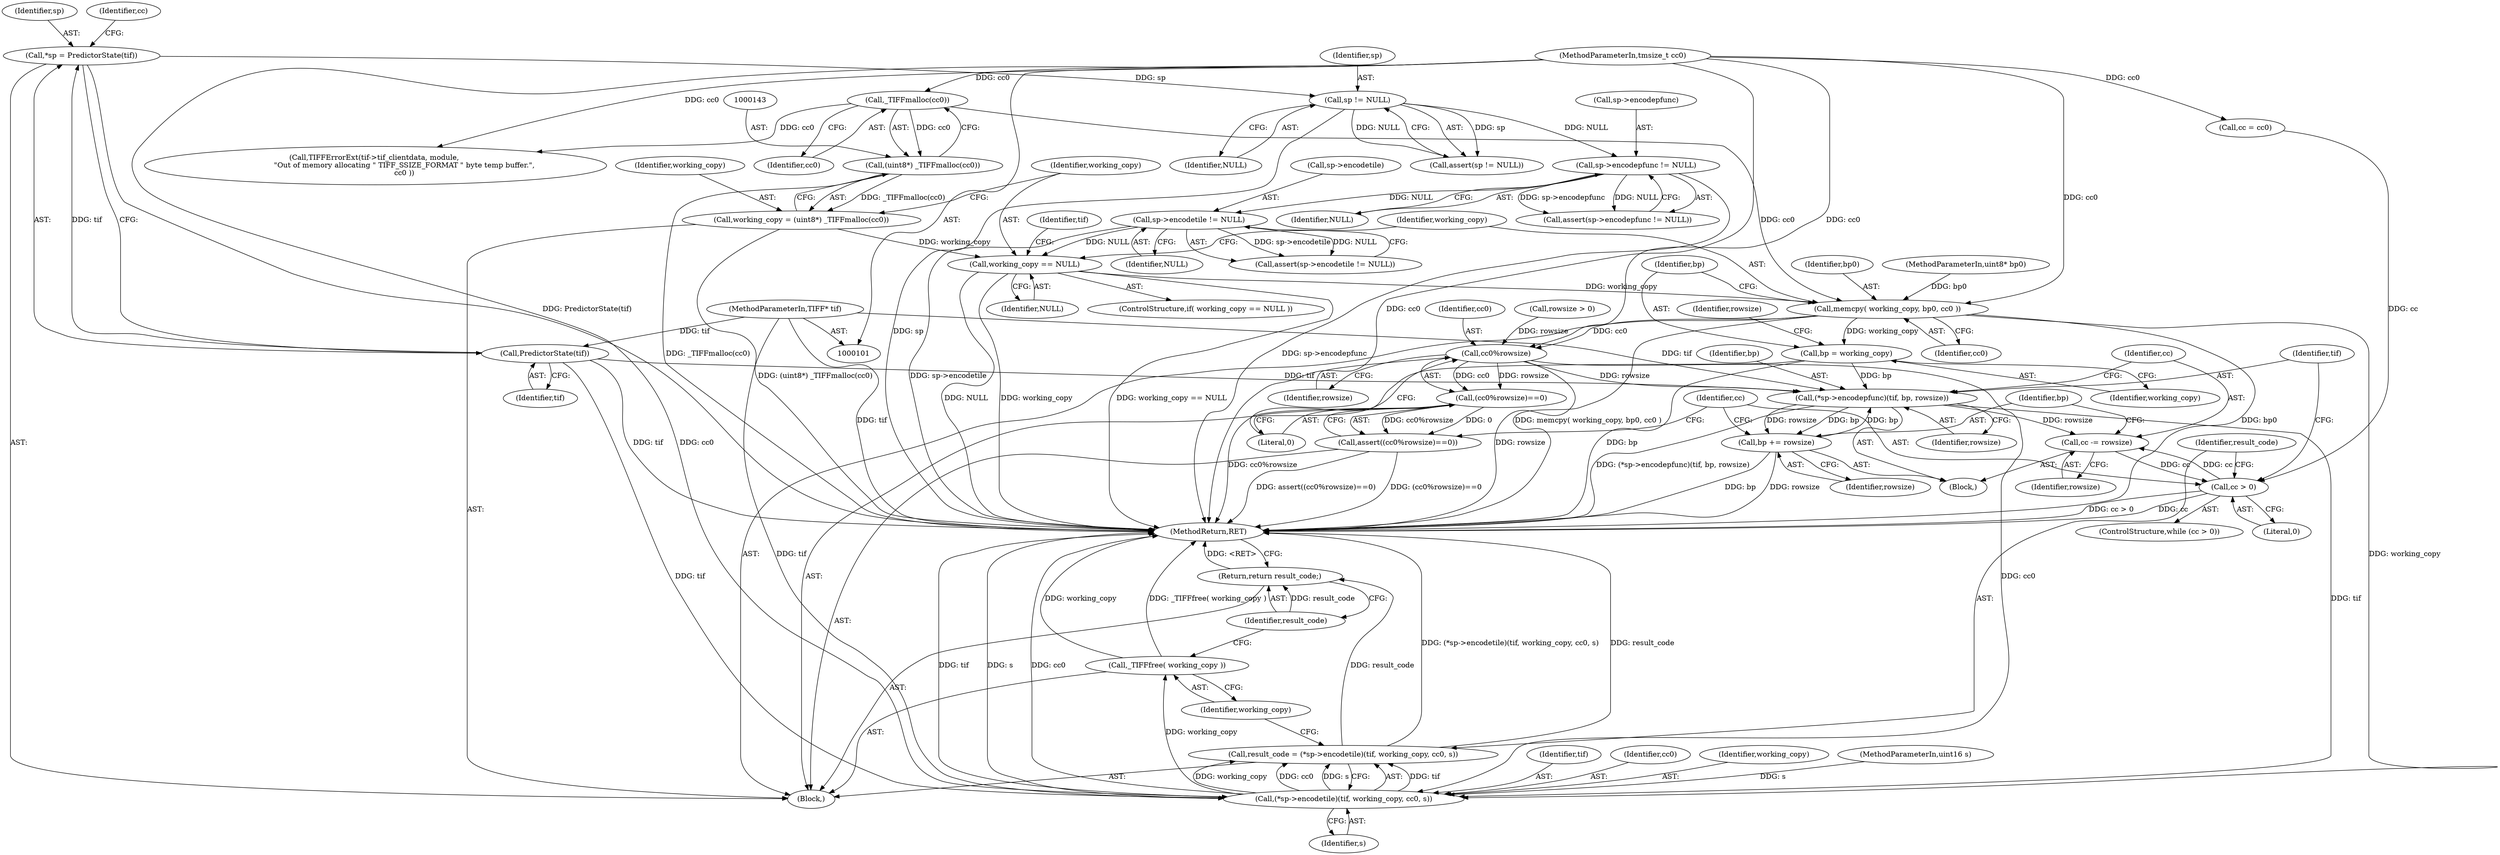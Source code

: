 digraph "1_libtiff_3ca657a8793dd011bf869695d72ad31c779c3cc1_2@API" {
"1000147" [label="(Call,working_copy == NULL)"];
"1000140" [label="(Call,working_copy = (uint8*) _TIFFmalloc(cc0))"];
"1000142" [label="(Call,(uint8*) _TIFFmalloc(cc0))"];
"1000144" [label="(Call,_TIFFmalloc(cc0))"];
"1000104" [label="(MethodParameterIn,tmsize_t cc0)"];
"1000135" [label="(Call,sp->encodetile != NULL)"];
"1000129" [label="(Call,sp->encodepfunc != NULL)"];
"1000125" [label="(Call,sp != NULL)"];
"1000112" [label="(Call,*sp = PredictorState(tif))"];
"1000114" [label="(Call,PredictorState(tif))"];
"1000102" [label="(MethodParameterIn,TIFF* tif)"];
"1000160" [label="(Call,memcpy( working_copy, bp0, cc0 ))"];
"1000164" [label="(Call,bp = working_copy)"];
"1000187" [label="(Call,(*sp->encodepfunc)(tif, bp, rowsize))"];
"1000191" [label="(Call,cc -= rowsize)"];
"1000183" [label="(Call,cc > 0)"];
"1000194" [label="(Call,bp += rowsize)"];
"1000199" [label="(Call,(*sp->encodetile)(tif, working_copy, cc0, s))"];
"1000197" [label="(Call,result_code = (*sp->encodetile)(tif, working_copy, cc0, s))"];
"1000206" [label="(Return,return result_code;)"];
"1000204" [label="(Call,_TIFFfree( working_copy ))"];
"1000178" [label="(Call,cc0%rowsize)"];
"1000177" [label="(Call,(cc0%rowsize)==0)"];
"1000176" [label="(Call,assert((cc0%rowsize)==0))"];
"1000139" [label="(Identifier,NULL)"];
"1000166" [label="(Identifier,working_copy)"];
"1000182" [label="(ControlStructure,while (cc > 0))"];
"1000197" [label="(Call,result_code = (*sp->encodetile)(tif, working_copy, cc0, s))"];
"1000188" [label="(Identifier,tif)"];
"1000126" [label="(Identifier,sp)"];
"1000198" [label="(Identifier,result_code)"];
"1000196" [label="(Identifier,rowsize)"];
"1000128" [label="(Call,assert(sp->encodepfunc != NULL))"];
"1000151" [label="(Call,TIFFErrorExt(tif->tif_clientdata, module, \n                         \"Out of memory allocating \" TIFF_SSIZE_FORMAT \" byte temp buffer.\",\n                         cc0 ))"];
"1000186" [label="(Block,)"];
"1000191" [label="(Call,cc -= rowsize)"];
"1000177" [label="(Call,(cc0%rowsize)==0)"];
"1000130" [label="(Call,sp->encodepfunc)"];
"1000194" [label="(Call,bp += rowsize)"];
"1000180" [label="(Identifier,rowsize)"];
"1000205" [label="(Identifier,working_copy)"];
"1000206" [label="(Return,return result_code;)"];
"1000104" [label="(MethodParameterIn,tmsize_t cc0)"];
"1000141" [label="(Identifier,working_copy)"];
"1000204" [label="(Call,_TIFFfree( working_copy ))"];
"1000140" [label="(Call,working_copy = (uint8*) _TIFFmalloc(cc0))"];
"1000165" [label="(Identifier,bp)"];
"1000189" [label="(Identifier,bp)"];
"1000113" [label="(Identifier,sp)"];
"1000190" [label="(Identifier,rowsize)"];
"1000161" [label="(Identifier,working_copy)"];
"1000142" [label="(Call,(uint8*) _TIFFmalloc(cc0))"];
"1000164" [label="(Call,bp = working_copy)"];
"1000118" [label="(Call,cc = cc0)"];
"1000136" [label="(Call,sp->encodetile)"];
"1000148" [label="(Identifier,working_copy)"];
"1000160" [label="(Call,memcpy( working_copy, bp0, cc0 ))"];
"1000135" [label="(Call,sp->encodetile != NULL)"];
"1000147" [label="(Call,working_copy == NULL)"];
"1000119" [label="(Identifier,cc)"];
"1000184" [label="(Identifier,cc)"];
"1000203" [label="(Identifier,s)"];
"1000200" [label="(Identifier,tif)"];
"1000146" [label="(ControlStructure,if( working_copy == NULL ))"];
"1000124" [label="(Call,assert(sp != NULL))"];
"1000129" [label="(Call,sp->encodepfunc != NULL)"];
"1000153" [label="(Identifier,tif)"];
"1000178" [label="(Call,cc0%rowsize)"];
"1000133" [label="(Identifier,NULL)"];
"1000183" [label="(Call,cc > 0)"];
"1000207" [label="(Identifier,result_code)"];
"1000125" [label="(Call,sp != NULL)"];
"1000127" [label="(Identifier,NULL)"];
"1000187" [label="(Call,(*sp->encodepfunc)(tif, bp, rowsize))"];
"1000112" [label="(Call,*sp = PredictorState(tif))"];
"1000162" [label="(Identifier,bp0)"];
"1000168" [label="(Identifier,rowsize)"];
"1000103" [label="(MethodParameterIn,uint8* bp0)"];
"1000163" [label="(Identifier,cc0)"];
"1000106" [label="(Block,)"];
"1000102" [label="(MethodParameterIn,TIFF* tif)"];
"1000202" [label="(Identifier,cc0)"];
"1000149" [label="(Identifier,NULL)"];
"1000195" [label="(Identifier,bp)"];
"1000115" [label="(Identifier,tif)"];
"1000201" [label="(Identifier,working_copy)"];
"1000179" [label="(Identifier,cc0)"];
"1000176" [label="(Call,assert((cc0%rowsize)==0))"];
"1000134" [label="(Call,assert(sp->encodetile != NULL))"];
"1000192" [label="(Identifier,cc)"];
"1000114" [label="(Call,PredictorState(tif))"];
"1000145" [label="(Identifier,cc0)"];
"1000173" [label="(Call,rowsize > 0)"];
"1000105" [label="(MethodParameterIn,uint16 s)"];
"1000208" [label="(MethodReturn,RET)"];
"1000199" [label="(Call,(*sp->encodetile)(tif, working_copy, cc0, s))"];
"1000193" [label="(Identifier,rowsize)"];
"1000185" [label="(Literal,0)"];
"1000181" [label="(Literal,0)"];
"1000144" [label="(Call,_TIFFmalloc(cc0))"];
"1000147" -> "1000146"  [label="AST: "];
"1000147" -> "1000149"  [label="CFG: "];
"1000148" -> "1000147"  [label="AST: "];
"1000149" -> "1000147"  [label="AST: "];
"1000153" -> "1000147"  [label="CFG: "];
"1000161" -> "1000147"  [label="CFG: "];
"1000147" -> "1000208"  [label="DDG: NULL"];
"1000147" -> "1000208"  [label="DDG: working_copy"];
"1000147" -> "1000208"  [label="DDG: working_copy == NULL"];
"1000140" -> "1000147"  [label="DDG: working_copy"];
"1000135" -> "1000147"  [label="DDG: NULL"];
"1000147" -> "1000160"  [label="DDG: working_copy"];
"1000140" -> "1000106"  [label="AST: "];
"1000140" -> "1000142"  [label="CFG: "];
"1000141" -> "1000140"  [label="AST: "];
"1000142" -> "1000140"  [label="AST: "];
"1000148" -> "1000140"  [label="CFG: "];
"1000140" -> "1000208"  [label="DDG: (uint8*) _TIFFmalloc(cc0)"];
"1000142" -> "1000140"  [label="DDG: _TIFFmalloc(cc0)"];
"1000142" -> "1000144"  [label="CFG: "];
"1000143" -> "1000142"  [label="AST: "];
"1000144" -> "1000142"  [label="AST: "];
"1000142" -> "1000208"  [label="DDG: _TIFFmalloc(cc0)"];
"1000144" -> "1000142"  [label="DDG: cc0"];
"1000144" -> "1000145"  [label="CFG: "];
"1000145" -> "1000144"  [label="AST: "];
"1000104" -> "1000144"  [label="DDG: cc0"];
"1000144" -> "1000151"  [label="DDG: cc0"];
"1000144" -> "1000160"  [label="DDG: cc0"];
"1000104" -> "1000101"  [label="AST: "];
"1000104" -> "1000208"  [label="DDG: cc0"];
"1000104" -> "1000118"  [label="DDG: cc0"];
"1000104" -> "1000151"  [label="DDG: cc0"];
"1000104" -> "1000160"  [label="DDG: cc0"];
"1000104" -> "1000178"  [label="DDG: cc0"];
"1000104" -> "1000199"  [label="DDG: cc0"];
"1000135" -> "1000134"  [label="AST: "];
"1000135" -> "1000139"  [label="CFG: "];
"1000136" -> "1000135"  [label="AST: "];
"1000139" -> "1000135"  [label="AST: "];
"1000134" -> "1000135"  [label="CFG: "];
"1000135" -> "1000208"  [label="DDG: sp->encodetile"];
"1000135" -> "1000134"  [label="DDG: sp->encodetile"];
"1000135" -> "1000134"  [label="DDG: NULL"];
"1000129" -> "1000135"  [label="DDG: NULL"];
"1000129" -> "1000128"  [label="AST: "];
"1000129" -> "1000133"  [label="CFG: "];
"1000130" -> "1000129"  [label="AST: "];
"1000133" -> "1000129"  [label="AST: "];
"1000128" -> "1000129"  [label="CFG: "];
"1000129" -> "1000208"  [label="DDG: sp->encodepfunc"];
"1000129" -> "1000128"  [label="DDG: sp->encodepfunc"];
"1000129" -> "1000128"  [label="DDG: NULL"];
"1000125" -> "1000129"  [label="DDG: NULL"];
"1000125" -> "1000124"  [label="AST: "];
"1000125" -> "1000127"  [label="CFG: "];
"1000126" -> "1000125"  [label="AST: "];
"1000127" -> "1000125"  [label="AST: "];
"1000124" -> "1000125"  [label="CFG: "];
"1000125" -> "1000208"  [label="DDG: sp"];
"1000125" -> "1000124"  [label="DDG: sp"];
"1000125" -> "1000124"  [label="DDG: NULL"];
"1000112" -> "1000125"  [label="DDG: sp"];
"1000112" -> "1000106"  [label="AST: "];
"1000112" -> "1000114"  [label="CFG: "];
"1000113" -> "1000112"  [label="AST: "];
"1000114" -> "1000112"  [label="AST: "];
"1000119" -> "1000112"  [label="CFG: "];
"1000112" -> "1000208"  [label="DDG: PredictorState(tif)"];
"1000114" -> "1000112"  [label="DDG: tif"];
"1000114" -> "1000115"  [label="CFG: "];
"1000115" -> "1000114"  [label="AST: "];
"1000114" -> "1000208"  [label="DDG: tif"];
"1000102" -> "1000114"  [label="DDG: tif"];
"1000114" -> "1000187"  [label="DDG: tif"];
"1000114" -> "1000199"  [label="DDG: tif"];
"1000102" -> "1000101"  [label="AST: "];
"1000102" -> "1000208"  [label="DDG: tif"];
"1000102" -> "1000187"  [label="DDG: tif"];
"1000102" -> "1000199"  [label="DDG: tif"];
"1000160" -> "1000106"  [label="AST: "];
"1000160" -> "1000163"  [label="CFG: "];
"1000161" -> "1000160"  [label="AST: "];
"1000162" -> "1000160"  [label="AST: "];
"1000163" -> "1000160"  [label="AST: "];
"1000165" -> "1000160"  [label="CFG: "];
"1000160" -> "1000208"  [label="DDG: memcpy( working_copy, bp0, cc0 )"];
"1000160" -> "1000208"  [label="DDG: bp0"];
"1000103" -> "1000160"  [label="DDG: bp0"];
"1000160" -> "1000164"  [label="DDG: working_copy"];
"1000160" -> "1000178"  [label="DDG: cc0"];
"1000160" -> "1000199"  [label="DDG: working_copy"];
"1000164" -> "1000106"  [label="AST: "];
"1000164" -> "1000166"  [label="CFG: "];
"1000165" -> "1000164"  [label="AST: "];
"1000166" -> "1000164"  [label="AST: "];
"1000168" -> "1000164"  [label="CFG: "];
"1000164" -> "1000208"  [label="DDG: bp"];
"1000164" -> "1000187"  [label="DDG: bp"];
"1000187" -> "1000186"  [label="AST: "];
"1000187" -> "1000190"  [label="CFG: "];
"1000188" -> "1000187"  [label="AST: "];
"1000189" -> "1000187"  [label="AST: "];
"1000190" -> "1000187"  [label="AST: "];
"1000192" -> "1000187"  [label="CFG: "];
"1000187" -> "1000208"  [label="DDG: (*sp->encodepfunc)(tif, bp, rowsize)"];
"1000194" -> "1000187"  [label="DDG: bp"];
"1000178" -> "1000187"  [label="DDG: rowsize"];
"1000187" -> "1000191"  [label="DDG: rowsize"];
"1000187" -> "1000194"  [label="DDG: rowsize"];
"1000187" -> "1000194"  [label="DDG: bp"];
"1000187" -> "1000199"  [label="DDG: tif"];
"1000191" -> "1000186"  [label="AST: "];
"1000191" -> "1000193"  [label="CFG: "];
"1000192" -> "1000191"  [label="AST: "];
"1000193" -> "1000191"  [label="AST: "];
"1000195" -> "1000191"  [label="CFG: "];
"1000191" -> "1000183"  [label="DDG: cc"];
"1000183" -> "1000191"  [label="DDG: cc"];
"1000183" -> "1000182"  [label="AST: "];
"1000183" -> "1000185"  [label="CFG: "];
"1000184" -> "1000183"  [label="AST: "];
"1000185" -> "1000183"  [label="AST: "];
"1000188" -> "1000183"  [label="CFG: "];
"1000198" -> "1000183"  [label="CFG: "];
"1000183" -> "1000208"  [label="DDG: cc"];
"1000183" -> "1000208"  [label="DDG: cc > 0"];
"1000118" -> "1000183"  [label="DDG: cc"];
"1000194" -> "1000186"  [label="AST: "];
"1000194" -> "1000196"  [label="CFG: "];
"1000195" -> "1000194"  [label="AST: "];
"1000196" -> "1000194"  [label="AST: "];
"1000184" -> "1000194"  [label="CFG: "];
"1000194" -> "1000208"  [label="DDG: bp"];
"1000194" -> "1000208"  [label="DDG: rowsize"];
"1000199" -> "1000197"  [label="AST: "];
"1000199" -> "1000203"  [label="CFG: "];
"1000200" -> "1000199"  [label="AST: "];
"1000201" -> "1000199"  [label="AST: "];
"1000202" -> "1000199"  [label="AST: "];
"1000203" -> "1000199"  [label="AST: "];
"1000197" -> "1000199"  [label="CFG: "];
"1000199" -> "1000208"  [label="DDG: tif"];
"1000199" -> "1000208"  [label="DDG: s"];
"1000199" -> "1000208"  [label="DDG: cc0"];
"1000199" -> "1000197"  [label="DDG: tif"];
"1000199" -> "1000197"  [label="DDG: working_copy"];
"1000199" -> "1000197"  [label="DDG: cc0"];
"1000199" -> "1000197"  [label="DDG: s"];
"1000178" -> "1000199"  [label="DDG: cc0"];
"1000105" -> "1000199"  [label="DDG: s"];
"1000199" -> "1000204"  [label="DDG: working_copy"];
"1000197" -> "1000106"  [label="AST: "];
"1000198" -> "1000197"  [label="AST: "];
"1000205" -> "1000197"  [label="CFG: "];
"1000197" -> "1000208"  [label="DDG: (*sp->encodetile)(tif, working_copy, cc0, s)"];
"1000197" -> "1000208"  [label="DDG: result_code"];
"1000197" -> "1000206"  [label="DDG: result_code"];
"1000206" -> "1000106"  [label="AST: "];
"1000206" -> "1000207"  [label="CFG: "];
"1000207" -> "1000206"  [label="AST: "];
"1000208" -> "1000206"  [label="CFG: "];
"1000206" -> "1000208"  [label="DDG: <RET>"];
"1000207" -> "1000206"  [label="DDG: result_code"];
"1000204" -> "1000106"  [label="AST: "];
"1000204" -> "1000205"  [label="CFG: "];
"1000205" -> "1000204"  [label="AST: "];
"1000207" -> "1000204"  [label="CFG: "];
"1000204" -> "1000208"  [label="DDG: working_copy"];
"1000204" -> "1000208"  [label="DDG: _TIFFfree( working_copy )"];
"1000178" -> "1000177"  [label="AST: "];
"1000178" -> "1000180"  [label="CFG: "];
"1000179" -> "1000178"  [label="AST: "];
"1000180" -> "1000178"  [label="AST: "];
"1000181" -> "1000178"  [label="CFG: "];
"1000178" -> "1000208"  [label="DDG: rowsize"];
"1000178" -> "1000177"  [label="DDG: cc0"];
"1000178" -> "1000177"  [label="DDG: rowsize"];
"1000173" -> "1000178"  [label="DDG: rowsize"];
"1000177" -> "1000176"  [label="AST: "];
"1000177" -> "1000181"  [label="CFG: "];
"1000181" -> "1000177"  [label="AST: "];
"1000176" -> "1000177"  [label="CFG: "];
"1000177" -> "1000208"  [label="DDG: cc0%rowsize"];
"1000177" -> "1000176"  [label="DDG: cc0%rowsize"];
"1000177" -> "1000176"  [label="DDG: 0"];
"1000176" -> "1000106"  [label="AST: "];
"1000184" -> "1000176"  [label="CFG: "];
"1000176" -> "1000208"  [label="DDG: (cc0%rowsize)==0"];
"1000176" -> "1000208"  [label="DDG: assert((cc0%rowsize)==0)"];
}

